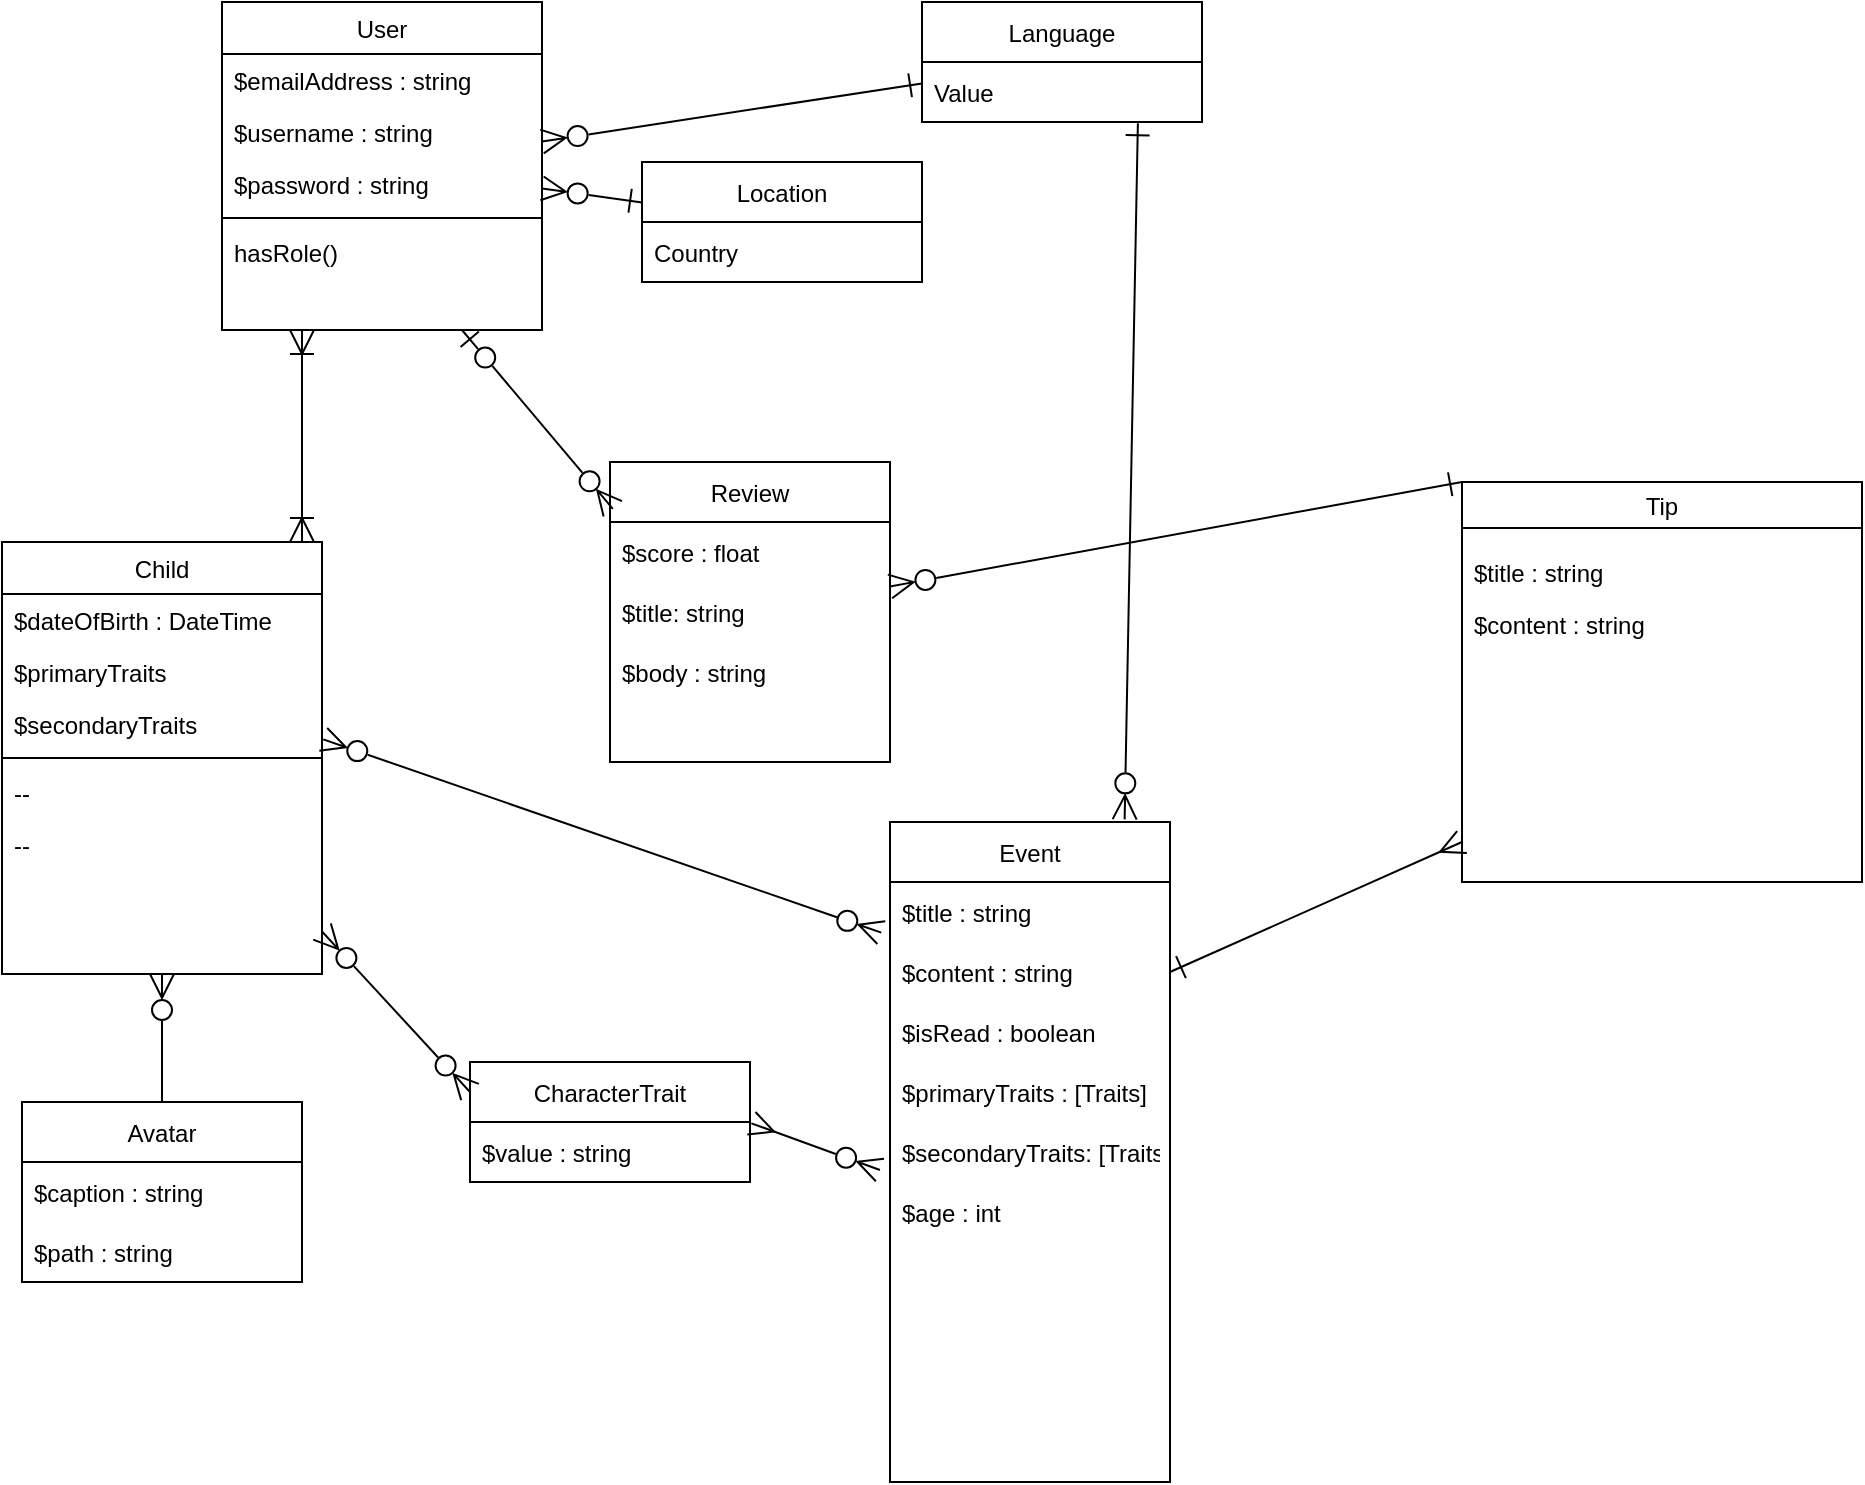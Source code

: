 <mxfile version="20.2.3" type="device"><diagram id="C5RBs43oDa-KdzZeNtuy" name="Page-1"><mxGraphModel dx="782" dy="531" grid="1" gridSize="10" guides="1" tooltips="1" connect="1" arrows="1" fold="1" page="1" pageScale="1" pageWidth="827" pageHeight="1169" math="0" shadow="0"><root><mxCell id="WIyWlLk6GJQsqaUBKTNV-0"/><mxCell id="WIyWlLk6GJQsqaUBKTNV-1" parent="WIyWlLk6GJQsqaUBKTNV-0"/><mxCell id="zkfFHV4jXpPFQw0GAbJ--0" value="User&#10;" style="swimlane;fontStyle=0;align=center;verticalAlign=top;childLayout=stackLayout;horizontal=1;startSize=26;horizontalStack=0;resizeParent=1;resizeLast=0;collapsible=1;marginBottom=0;rounded=0;shadow=0;strokeWidth=1;" parent="WIyWlLk6GJQsqaUBKTNV-1" vertex="1"><mxGeometry x="220" y="120" width="160" height="164" as="geometry"><mxRectangle x="230" y="140" width="160" height="26" as="alternateBounds"/></mxGeometry></mxCell><mxCell id="zkfFHV4jXpPFQw0GAbJ--1" value="$emailAddress : string" style="text;align=left;verticalAlign=top;spacingLeft=4;spacingRight=4;overflow=hidden;rotatable=0;points=[[0,0.5],[1,0.5]];portConstraint=eastwest;" parent="zkfFHV4jXpPFQw0GAbJ--0" vertex="1"><mxGeometry y="26" width="160" height="26" as="geometry"/></mxCell><mxCell id="zkfFHV4jXpPFQw0GAbJ--2" value="$username : string" style="text;align=left;verticalAlign=top;spacingLeft=4;spacingRight=4;overflow=hidden;rotatable=0;points=[[0,0.5],[1,0.5]];portConstraint=eastwest;rounded=0;shadow=0;html=0;" parent="zkfFHV4jXpPFQw0GAbJ--0" vertex="1"><mxGeometry y="52" width="160" height="26" as="geometry"/></mxCell><mxCell id="zkfFHV4jXpPFQw0GAbJ--3" value="$password : string" style="text;align=left;verticalAlign=top;spacingLeft=4;spacingRight=4;overflow=hidden;rotatable=0;points=[[0,0.5],[1,0.5]];portConstraint=eastwest;rounded=0;shadow=0;html=0;" parent="zkfFHV4jXpPFQw0GAbJ--0" vertex="1"><mxGeometry y="78" width="160" height="26" as="geometry"/></mxCell><mxCell id="zkfFHV4jXpPFQw0GAbJ--4" value="" style="line;html=1;strokeWidth=1;align=left;verticalAlign=middle;spacingTop=-1;spacingLeft=3;spacingRight=3;rotatable=0;labelPosition=right;points=[];portConstraint=eastwest;" parent="zkfFHV4jXpPFQw0GAbJ--0" vertex="1"><mxGeometry y="104" width="160" height="8" as="geometry"/></mxCell><mxCell id="zkfFHV4jXpPFQw0GAbJ--5" value="hasRole()" style="text;align=left;verticalAlign=top;spacingLeft=4;spacingRight=4;overflow=hidden;rotatable=0;points=[[0,0.5],[1,0.5]];portConstraint=eastwest;" parent="zkfFHV4jXpPFQw0GAbJ--0" vertex="1"><mxGeometry y="112" width="160" height="26" as="geometry"/></mxCell><mxCell id="zkfFHV4jXpPFQw0GAbJ--17" value="Child&#10;" style="swimlane;fontStyle=0;align=center;verticalAlign=top;childLayout=stackLayout;horizontal=1;startSize=26;horizontalStack=0;resizeParent=1;resizeLast=0;collapsible=1;marginBottom=0;rounded=0;shadow=0;strokeWidth=1;" parent="WIyWlLk6GJQsqaUBKTNV-1" vertex="1"><mxGeometry x="110" y="390" width="160" height="216" as="geometry"><mxRectangle x="550" y="140" width="160" height="26" as="alternateBounds"/></mxGeometry></mxCell><mxCell id="zkfFHV4jXpPFQw0GAbJ--18" value="$dateOfBirth : DateTime" style="text;align=left;verticalAlign=top;spacingLeft=4;spacingRight=4;overflow=hidden;rotatable=0;points=[[0,0.5],[1,0.5]];portConstraint=eastwest;" parent="zkfFHV4jXpPFQw0GAbJ--17" vertex="1"><mxGeometry y="26" width="160" height="26" as="geometry"/></mxCell><mxCell id="zkfFHV4jXpPFQw0GAbJ--21" value="$primaryTraits" style="text;align=left;verticalAlign=top;spacingLeft=4;spacingRight=4;overflow=hidden;rotatable=0;points=[[0,0.5],[1,0.5]];portConstraint=eastwest;rounded=0;shadow=0;html=0;" parent="zkfFHV4jXpPFQw0GAbJ--17" vertex="1"><mxGeometry y="52" width="160" height="26" as="geometry"/></mxCell><mxCell id="zkfFHV4jXpPFQw0GAbJ--22" value="$secondaryTraits&#10;" style="text;align=left;verticalAlign=top;spacingLeft=4;spacingRight=4;overflow=hidden;rotatable=0;points=[[0,0.5],[1,0.5]];portConstraint=eastwest;rounded=0;shadow=0;html=0;" parent="zkfFHV4jXpPFQw0GAbJ--17" vertex="1"><mxGeometry y="78" width="160" height="26" as="geometry"/></mxCell><mxCell id="zkfFHV4jXpPFQw0GAbJ--23" value="" style="line;html=1;strokeWidth=1;align=left;verticalAlign=middle;spacingTop=-1;spacingLeft=3;spacingRight=3;rotatable=0;labelPosition=right;points=[];portConstraint=eastwest;" parent="zkfFHV4jXpPFQw0GAbJ--17" vertex="1"><mxGeometry y="104" width="160" height="8" as="geometry"/></mxCell><mxCell id="zkfFHV4jXpPFQw0GAbJ--24" value="--" style="text;align=left;verticalAlign=top;spacingLeft=4;spacingRight=4;overflow=hidden;rotatable=0;points=[[0,0.5],[1,0.5]];portConstraint=eastwest;" parent="zkfFHV4jXpPFQw0GAbJ--17" vertex="1"><mxGeometry y="112" width="160" height="26" as="geometry"/></mxCell><mxCell id="zkfFHV4jXpPFQw0GAbJ--25" value="--" style="text;align=left;verticalAlign=top;spacingLeft=4;spacingRight=4;overflow=hidden;rotatable=0;points=[[0,0.5],[1,0.5]];portConstraint=eastwest;" parent="zkfFHV4jXpPFQw0GAbJ--17" vertex="1"><mxGeometry y="138" width="160" height="26" as="geometry"/></mxCell><mxCell id="zkfFHV4jXpPFQw0GAbJ--26" value="" style="endArrow=ERoneToMany;shadow=0;strokeWidth=1;rounded=0;endFill=0;edgeStyle=elbowEdgeStyle;elbow=vertical;startArrow=ERoneToMany;startFill=0;endSize=10;startSize=10;exitX=0.25;exitY=1;exitDx=0;exitDy=0;" parent="WIyWlLk6GJQsqaUBKTNV-1" source="zkfFHV4jXpPFQw0GAbJ--0" target="zkfFHV4jXpPFQw0GAbJ--17" edge="1"><mxGeometry x="0.5" y="41" relative="1" as="geometry"><mxPoint x="190" y="498" as="sourcePoint"/><mxPoint x="540" y="192" as="targetPoint"/><mxPoint x="-40" y="32" as="offset"/><Array as="points"><mxPoint x="190" y="560"/></Array></mxGeometry></mxCell><mxCell id="f9pRdwWyRkR64G0BlIgY-10" value="CharacterTrait" style="swimlane;fontStyle=0;childLayout=stackLayout;horizontal=1;startSize=30;horizontalStack=0;resizeParent=1;resizeParentMax=0;resizeLast=0;collapsible=1;marginBottom=0;" parent="WIyWlLk6GJQsqaUBKTNV-1" vertex="1"><mxGeometry x="344" y="650" width="140" height="60" as="geometry"/></mxCell><mxCell id="f9pRdwWyRkR64G0BlIgY-11" value="$value : string" style="text;strokeColor=none;fillColor=none;align=left;verticalAlign=middle;spacingLeft=4;spacingRight=4;overflow=hidden;points=[[0,0.5],[1,0.5]];portConstraint=eastwest;rotatable=0;" parent="f9pRdwWyRkR64G0BlIgY-10" vertex="1"><mxGeometry y="30" width="140" height="30" as="geometry"/></mxCell><mxCell id="f9pRdwWyRkR64G0BlIgY-14" value="" style="endArrow=ERzeroToMany;html=1;rounded=0;endSize=10;startArrow=ERzeroToMany;startFill=0;endFill=0;startSize=10;entryX=0;entryY=0.25;entryDx=0;entryDy=0;" parent="WIyWlLk6GJQsqaUBKTNV-1" source="zkfFHV4jXpPFQw0GAbJ--17" target="f9pRdwWyRkR64G0BlIgY-10" edge="1"><mxGeometry width="50" height="50" relative="1" as="geometry"><mxPoint x="280" y="907" as="sourcePoint"/><mxPoint x="408.6" y="812.01" as="targetPoint"/></mxGeometry></mxCell><mxCell id="f9pRdwWyRkR64G0BlIgY-23" value="Language" style="swimlane;fontStyle=0;childLayout=stackLayout;horizontal=1;startSize=30;horizontalStack=0;resizeParent=1;resizeParentMax=0;resizeLast=0;collapsible=1;marginBottom=0;" parent="WIyWlLk6GJQsqaUBKTNV-1" vertex="1"><mxGeometry x="570" y="120" width="140" height="60" as="geometry"/></mxCell><mxCell id="f9pRdwWyRkR64G0BlIgY-24" value="Value" style="text;strokeColor=none;fillColor=none;align=left;verticalAlign=middle;spacingLeft=4;spacingRight=4;overflow=hidden;points=[[0,0.5],[1,0.5]];portConstraint=eastwest;rotatable=0;" parent="f9pRdwWyRkR64G0BlIgY-23" vertex="1"><mxGeometry y="30" width="140" height="30" as="geometry"/></mxCell><mxCell id="f9pRdwWyRkR64G0BlIgY-27" value="Location" style="swimlane;fontStyle=0;childLayout=stackLayout;horizontal=1;startSize=30;horizontalStack=0;resizeParent=1;resizeParentMax=0;resizeLast=0;collapsible=1;marginBottom=0;" parent="WIyWlLk6GJQsqaUBKTNV-1" vertex="1"><mxGeometry x="430" y="200" width="140" height="60" as="geometry"/></mxCell><mxCell id="f9pRdwWyRkR64G0BlIgY-28" value="Country" style="text;strokeColor=none;fillColor=none;align=left;verticalAlign=middle;spacingLeft=4;spacingRight=4;overflow=hidden;points=[[0,0.5],[1,0.5]];portConstraint=eastwest;rotatable=0;" parent="f9pRdwWyRkR64G0BlIgY-27" vertex="1"><mxGeometry y="30" width="140" height="30" as="geometry"/></mxCell><mxCell id="f9pRdwWyRkR64G0BlIgY-31" value="" style="endArrow=ERone;html=1;rounded=0;startSize=10;endSize=10;startArrow=ERzeroToMany;startFill=0;endFill=0;" parent="WIyWlLk6GJQsqaUBKTNV-1" source="zkfFHV4jXpPFQw0GAbJ--0" target="f9pRdwWyRkR64G0BlIgY-23" edge="1"><mxGeometry width="50" height="50" relative="1" as="geometry"><mxPoint x="460" y="640" as="sourcePoint"/><mxPoint x="510" y="590" as="targetPoint"/></mxGeometry></mxCell><mxCell id="f9pRdwWyRkR64G0BlIgY-32" value="" style="endArrow=ERone;html=1;rounded=0;startSize=10;endSize=10;startArrow=ERzeroToMany;startFill=0;endFill=0;" parent="WIyWlLk6GJQsqaUBKTNV-1" source="zkfFHV4jXpPFQw0GAbJ--0" target="f9pRdwWyRkR64G0BlIgY-27" edge="1"><mxGeometry width="50" height="50" relative="1" as="geometry"><mxPoint x="460" y="640" as="sourcePoint"/><mxPoint x="510" y="590" as="targetPoint"/></mxGeometry></mxCell><mxCell id="f9pRdwWyRkR64G0BlIgY-41" value="Avatar" style="swimlane;fontStyle=0;childLayout=stackLayout;horizontal=1;startSize=30;horizontalStack=0;resizeParent=1;resizeParentMax=0;resizeLast=0;collapsible=1;marginBottom=0;" parent="WIyWlLk6GJQsqaUBKTNV-1" vertex="1"><mxGeometry x="120" y="670" width="140" height="90" as="geometry"/></mxCell><mxCell id="f9pRdwWyRkR64G0BlIgY-42" value="$caption : string" style="text;strokeColor=none;fillColor=none;align=left;verticalAlign=middle;spacingLeft=4;spacingRight=4;overflow=hidden;points=[[0,0.5],[1,0.5]];portConstraint=eastwest;rotatable=0;" parent="f9pRdwWyRkR64G0BlIgY-41" vertex="1"><mxGeometry y="30" width="140" height="30" as="geometry"/></mxCell><mxCell id="f9pRdwWyRkR64G0BlIgY-43" value="$path : string" style="text;strokeColor=none;fillColor=none;align=left;verticalAlign=middle;spacingLeft=4;spacingRight=4;overflow=hidden;points=[[0,0.5],[1,0.5]];portConstraint=eastwest;rotatable=0;" parent="f9pRdwWyRkR64G0BlIgY-41" vertex="1"><mxGeometry y="60" width="140" height="30" as="geometry"/></mxCell><mxCell id="f9pRdwWyRkR64G0BlIgY-45" value="Review" style="swimlane;fontStyle=0;childLayout=stackLayout;horizontal=1;startSize=30;horizontalStack=0;resizeParent=1;resizeParentMax=0;resizeLast=0;collapsible=1;marginBottom=0;" parent="WIyWlLk6GJQsqaUBKTNV-1" vertex="1"><mxGeometry x="414" y="350" width="140" height="150" as="geometry"/></mxCell><mxCell id="f9pRdwWyRkR64G0BlIgY-46" value="$score : float" style="text;strokeColor=none;fillColor=none;align=left;verticalAlign=middle;spacingLeft=4;spacingRight=4;overflow=hidden;points=[[0,0.5],[1,0.5]];portConstraint=eastwest;rotatable=0;" parent="f9pRdwWyRkR64G0BlIgY-45" vertex="1"><mxGeometry y="30" width="140" height="30" as="geometry"/></mxCell><mxCell id="59zv1OBJtRN6017cDmps-1" value="$title: string" style="text;strokeColor=none;fillColor=none;align=left;verticalAlign=middle;spacingLeft=4;spacingRight=4;overflow=hidden;points=[[0,0.5],[1,0.5]];portConstraint=eastwest;rotatable=0;" parent="f9pRdwWyRkR64G0BlIgY-45" vertex="1"><mxGeometry y="60" width="140" height="30" as="geometry"/></mxCell><mxCell id="f9pRdwWyRkR64G0BlIgY-47" value="$body : string" style="text;strokeColor=none;fillColor=none;align=left;verticalAlign=middle;spacingLeft=4;spacingRight=4;overflow=hidden;points=[[0,0.5],[1,0.5]];portConstraint=eastwest;rotatable=0;" parent="f9pRdwWyRkR64G0BlIgY-45" vertex="1"><mxGeometry y="90" width="140" height="30" as="geometry"/></mxCell><mxCell id="59zv1OBJtRN6017cDmps-0" style="text;strokeColor=none;fillColor=none;align=left;verticalAlign=middle;spacingLeft=4;spacingRight=4;overflow=hidden;points=[[0,0.5],[1,0.5]];portConstraint=eastwest;rotatable=0;" parent="f9pRdwWyRkR64G0BlIgY-45" vertex="1"><mxGeometry y="120" width="140" height="30" as="geometry"/></mxCell><mxCell id="f9pRdwWyRkR64G0BlIgY-50" value="" style="endArrow=ERzeroToMany;html=1;rounded=0;startSize=10;endSize=10;exitX=0.5;exitY=0;exitDx=0;exitDy=0;entryX=0.5;entryY=1;entryDx=0;entryDy=0;endFill=0;" parent="WIyWlLk6GJQsqaUBKTNV-1" source="f9pRdwWyRkR64G0BlIgY-41" target="zkfFHV4jXpPFQw0GAbJ--17" edge="1"><mxGeometry width="50" height="50" relative="1" as="geometry"><mxPoint x="460" y="740" as="sourcePoint"/><mxPoint x="180" y="910" as="targetPoint"/></mxGeometry></mxCell><mxCell id="f9pRdwWyRkR64G0BlIgY-53" value="Event" style="swimlane;fontStyle=0;childLayout=stackLayout;horizontal=1;startSize=30;horizontalStack=0;resizeParent=1;resizeParentMax=0;resizeLast=0;collapsible=1;marginBottom=0;" parent="WIyWlLk6GJQsqaUBKTNV-1" vertex="1"><mxGeometry x="554" y="530" width="140" height="330" as="geometry"/></mxCell><mxCell id="f9pRdwWyRkR64G0BlIgY-54" value="$title : string" style="text;strokeColor=none;fillColor=none;align=left;verticalAlign=middle;spacingLeft=4;spacingRight=4;overflow=hidden;points=[[0,0.5],[1,0.5]];portConstraint=eastwest;rotatable=0;" parent="f9pRdwWyRkR64G0BlIgY-53" vertex="1"><mxGeometry y="30" width="140" height="30" as="geometry"/></mxCell><mxCell id="f9pRdwWyRkR64G0BlIgY-55" value="$content : string" style="text;strokeColor=none;fillColor=none;align=left;verticalAlign=middle;spacingLeft=4;spacingRight=4;overflow=hidden;points=[[0,0.5],[1,0.5]];portConstraint=eastwest;rotatable=0;" parent="f9pRdwWyRkR64G0BlIgY-53" vertex="1"><mxGeometry y="60" width="140" height="30" as="geometry"/></mxCell><mxCell id="f9pRdwWyRkR64G0BlIgY-81" value="$isRead : boolean" style="text;strokeColor=none;fillColor=none;align=left;verticalAlign=middle;spacingLeft=4;spacingRight=4;overflow=hidden;points=[[0,0.5],[1,0.5]];portConstraint=eastwest;rotatable=0;" parent="f9pRdwWyRkR64G0BlIgY-53" vertex="1"><mxGeometry y="90" width="140" height="30" as="geometry"/></mxCell><mxCell id="f9pRdwWyRkR64G0BlIgY-79" value="$primaryTraits : [Traits]" style="text;strokeColor=none;fillColor=none;align=left;verticalAlign=middle;spacingLeft=4;spacingRight=4;overflow=hidden;points=[[0,0.5],[1,0.5]];portConstraint=eastwest;rotatable=0;" parent="f9pRdwWyRkR64G0BlIgY-53" vertex="1"><mxGeometry y="120" width="140" height="30" as="geometry"/></mxCell><mxCell id="f9pRdwWyRkR64G0BlIgY-80" value="$secondaryTraits: [Traits]" style="text;strokeColor=none;fillColor=none;align=left;verticalAlign=middle;spacingLeft=4;spacingRight=4;overflow=hidden;points=[[0,0.5],[1,0.5]];portConstraint=eastwest;rotatable=0;" parent="f9pRdwWyRkR64G0BlIgY-53" vertex="1"><mxGeometry y="150" width="140" height="30" as="geometry"/></mxCell><mxCell id="f9pRdwWyRkR64G0BlIgY-78" value="$age : int" style="text;strokeColor=none;fillColor=none;align=left;verticalAlign=middle;spacingLeft=4;spacingRight=4;overflow=hidden;points=[[0,0.5],[1,0.5]];portConstraint=eastwest;rotatable=0;" parent="f9pRdwWyRkR64G0BlIgY-53" vertex="1"><mxGeometry y="180" width="140" height="30" as="geometry"/></mxCell><mxCell id="f9pRdwWyRkR64G0BlIgY-77" style="text;strokeColor=none;fillColor=none;align=left;verticalAlign=middle;spacingLeft=4;spacingRight=4;overflow=hidden;points=[[0,0.5],[1,0.5]];portConstraint=eastwest;rotatable=0;" parent="f9pRdwWyRkR64G0BlIgY-53" vertex="1"><mxGeometry y="210" width="140" height="30" as="geometry"/></mxCell><mxCell id="f9pRdwWyRkR64G0BlIgY-76" style="text;strokeColor=none;fillColor=none;align=left;verticalAlign=middle;spacingLeft=4;spacingRight=4;overflow=hidden;points=[[0,0.5],[1,0.5]];portConstraint=eastwest;rotatable=0;" parent="f9pRdwWyRkR64G0BlIgY-53" vertex="1"><mxGeometry y="240" width="140" height="30" as="geometry"/></mxCell><mxCell id="f9pRdwWyRkR64G0BlIgY-75" style="text;strokeColor=none;fillColor=none;align=left;verticalAlign=middle;spacingLeft=4;spacingRight=4;overflow=hidden;points=[[0,0.5],[1,0.5]];portConstraint=eastwest;rotatable=0;" parent="f9pRdwWyRkR64G0BlIgY-53" vertex="1"><mxGeometry y="270" width="140" height="30" as="geometry"/></mxCell><mxCell id="f9pRdwWyRkR64G0BlIgY-74" style="text;strokeColor=none;fillColor=none;align=left;verticalAlign=middle;spacingLeft=4;spacingRight=4;overflow=hidden;points=[[0,0.5],[1,0.5]];portConstraint=eastwest;rotatable=0;" parent="f9pRdwWyRkR64G0BlIgY-53" vertex="1"><mxGeometry y="300" width="140" height="30" as="geometry"/></mxCell><mxCell id="f9pRdwWyRkR64G0BlIgY-57" value="" style="endArrow=ERzeroToMany;html=1;rounded=0;startSize=10;endSize=10;entryX=-0.031;entryY=0.844;entryDx=0;entryDy=0;endFill=0;startArrow=ERzeroToMany;startFill=0;exitX=1.004;exitY=0.795;exitDx=0;exitDy=0;exitPerimeter=0;entryPerimeter=0;" parent="WIyWlLk6GJQsqaUBKTNV-1" source="zkfFHV4jXpPFQw0GAbJ--22" target="f9pRdwWyRkR64G0BlIgY-54" edge="1"><mxGeometry width="50" height="50" relative="1" as="geometry"><mxPoint x="520" y="1010" as="sourcePoint"/><mxPoint x="510" y="690" as="targetPoint"/></mxGeometry></mxCell><mxCell id="f9pRdwWyRkR64G0BlIgY-58" value="" style="endArrow=ERone;html=1;rounded=0;startSize=10;endSize=10;entryX=0;entryY=0;entryDx=0;entryDy=0;endFill=0;startArrow=ERzeroToMany;startFill=0;" parent="WIyWlLk6GJQsqaUBKTNV-1" source="f9pRdwWyRkR64G0BlIgY-45" target="DqTcf-TPc0GMfn4xbhyX-0" edge="1"><mxGeometry width="50" height="50" relative="1" as="geometry"><mxPoint x="460" y="740" as="sourcePoint"/><mxPoint x="510" y="690" as="targetPoint"/></mxGeometry></mxCell><mxCell id="f9pRdwWyRkR64G0BlIgY-59" value="" style="endArrow=ERzeroToMany;html=1;rounded=0;startSize=10;endSize=10;entryX=0.01;entryY=0.156;entryDx=0;entryDy=0;entryPerimeter=0;endFill=0;startArrow=ERzeroToOne;startFill=0;exitX=0.75;exitY=1;exitDx=0;exitDy=0;" parent="WIyWlLk6GJQsqaUBKTNV-1" source="zkfFHV4jXpPFQw0GAbJ--0" target="f9pRdwWyRkR64G0BlIgY-45" edge="1"><mxGeometry width="50" height="50" relative="1" as="geometry"><mxPoint x="280" y="500" as="sourcePoint"/><mxPoint x="510" y="690" as="targetPoint"/></mxGeometry></mxCell><mxCell id="f9pRdwWyRkR64G0BlIgY-60" value="" style="endArrow=ERzeroToMany;html=1;rounded=0;startSize=10;endSize=10;entryX=0.838;entryY=-0.004;entryDx=0;entryDy=0;entryPerimeter=0;exitX=0.771;exitY=1.022;exitDx=0;exitDy=0;exitPerimeter=0;endFill=0;startArrow=ERone;startFill=0;" parent="WIyWlLk6GJQsqaUBKTNV-1" source="f9pRdwWyRkR64G0BlIgY-24" target="f9pRdwWyRkR64G0BlIgY-53" edge="1"><mxGeometry width="50" height="50" relative="1" as="geometry"><mxPoint x="460" y="740" as="sourcePoint"/><mxPoint x="510" y="690" as="targetPoint"/></mxGeometry></mxCell><mxCell id="f9pRdwWyRkR64G0BlIgY-68" value="" style="endArrow=ERmany;html=1;rounded=0;startSize=10;endSize=10;exitX=-0.036;exitY=0.8;exitDx=0;exitDy=0;startArrow=ERzeroToMany;startFill=0;endFill=0;entryX=1.005;entryY=0.022;entryDx=0;entryDy=0;entryPerimeter=0;exitPerimeter=0;" parent="WIyWlLk6GJQsqaUBKTNV-1" source="f9pRdwWyRkR64G0BlIgY-80" target="f9pRdwWyRkR64G0BlIgY-11" edge="1"><mxGeometry width="50" height="50" relative="1" as="geometry"><mxPoint x="615" y="1020" as="sourcePoint"/><mxPoint x="510" y="690" as="targetPoint"/></mxGeometry></mxCell><mxCell id="DqTcf-TPc0GMfn4xbhyX-0" value="Tip" style="swimlane;fontStyle=0;startSize=23;" vertex="1" parent="WIyWlLk6GJQsqaUBKTNV-1"><mxGeometry x="840" y="360" width="200" height="200" as="geometry"/></mxCell><mxCell id="DqTcf-TPc0GMfn4xbhyX-2" value="$title : string" style="text;strokeColor=none;fillColor=none;align=left;verticalAlign=middle;spacingLeft=4;spacingRight=4;overflow=hidden;points=[[0,0.5],[1,0.5]];portConstraint=eastwest;rotatable=0;" vertex="1" parent="DqTcf-TPc0GMfn4xbhyX-0"><mxGeometry y="30" width="140" height="30" as="geometry"/></mxCell><mxCell id="DqTcf-TPc0GMfn4xbhyX-3" value="$content : string" style="text;strokeColor=none;fillColor=none;align=left;verticalAlign=middle;spacingLeft=4;spacingRight=4;overflow=hidden;points=[[0,0.5],[1,0.5]];portConstraint=eastwest;rotatable=0;" vertex="1" parent="DqTcf-TPc0GMfn4xbhyX-0"><mxGeometry y="56" width="140" height="30" as="geometry"/></mxCell><mxCell id="DqTcf-TPc0GMfn4xbhyX-1" value="" style="endArrow=ERmany;html=1;rounded=0;exitX=1;exitY=0.5;exitDx=0;exitDy=0;startArrow=ERone;startFill=0;endFill=0;endSize=10;startSize=10;" edge="1" parent="WIyWlLk6GJQsqaUBKTNV-1" source="f9pRdwWyRkR64G0BlIgY-55"><mxGeometry width="50" height="50" relative="1" as="geometry"><mxPoint x="490" y="540" as="sourcePoint"/><mxPoint x="840" y="540" as="targetPoint"/></mxGeometry></mxCell></root></mxGraphModel></diagram></mxfile>